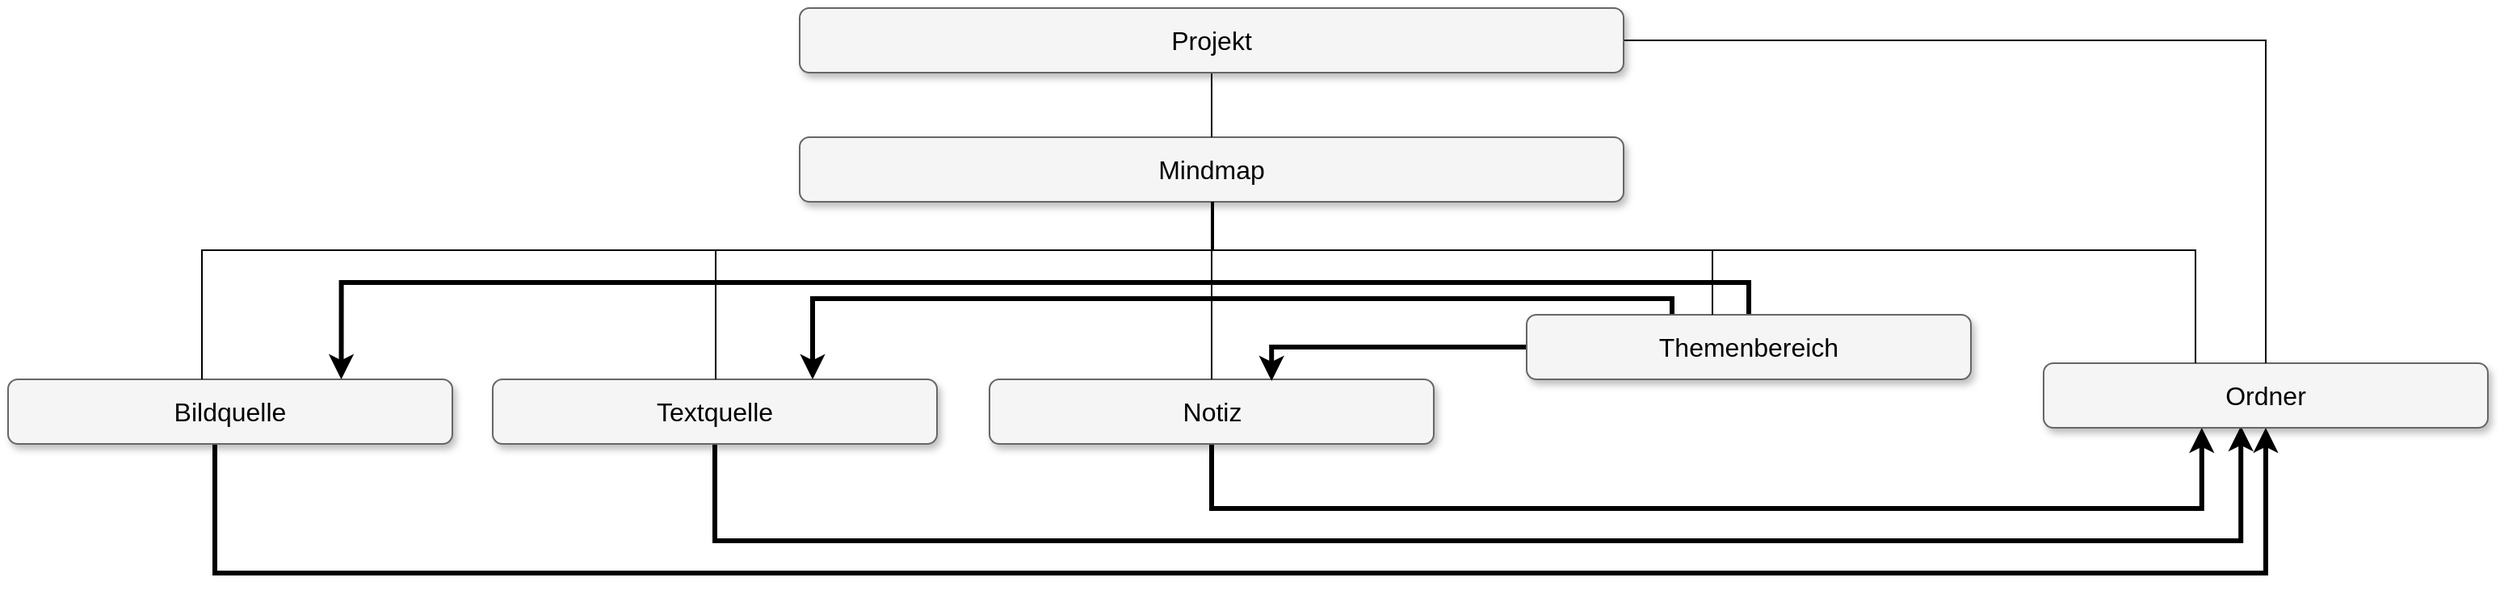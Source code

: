 <mxfile version="17.4.2" type="github">
  <diagram name="Page-1" id="b98fa263-6416-c6ec-5b7d-78bf54ef71d0">
    <mxGraphModel dx="1673" dy="918" grid="1" gridSize="10" guides="1" tooltips="1" connect="1" arrows="1" fold="1" page="1" pageScale="1.5" pageWidth="1169" pageHeight="826" background="none" math="0" shadow="0">
      <root>
        <mxCell id="0" style=";html=1;" />
        <mxCell id="1" style=";html=1;" parent="0" />
        <mxCell id="303ed1de8c2c98b4-4" value="Mindmap" style="whiteSpace=wrap;html=1;rounded=1;shadow=1;strokeWidth=1;fontSize=16;align=center;fillColor=#f5f5f5;strokeColor=#666666;" parent="1" vertex="1">
          <mxGeometry x="630" y="320" width="510" height="40" as="geometry" />
        </mxCell>
        <mxCell id="nNk0IeK4gZlXt1T17m2O-13" style="edgeStyle=orthogonalEdgeStyle;rounded=0;orthogonalLoop=1;jettySize=auto;html=1;entryX=0.444;entryY=0.975;entryDx=0;entryDy=0;entryPerimeter=0;endArrow=classic;endFill=1;strokeWidth=3;" edge="1" parent="1" source="303ed1de8c2c98b4-5" target="303ed1de8c2c98b4-9">
          <mxGeometry relative="1" as="geometry">
            <Array as="points">
              <mxPoint x="578" y="570" />
              <mxPoint x="1522" y="570" />
            </Array>
          </mxGeometry>
        </mxCell>
        <mxCell id="303ed1de8c2c98b4-5" value="Textquelle" style="whiteSpace=wrap;html=1;rounded=1;shadow=1;strokeWidth=1;fontSize=16;align=center;fillColor=#f5f5f5;strokeColor=#666666;" parent="1" vertex="1">
          <mxGeometry x="440" y="470" width="275" height="40" as="geometry" />
        </mxCell>
        <mxCell id="nNk0IeK4gZlXt1T17m2O-14" style="edgeStyle=orthogonalEdgeStyle;rounded=0;orthogonalLoop=1;jettySize=auto;html=1;entryX=0.356;entryY=1;entryDx=0;entryDy=0;entryPerimeter=0;endArrow=classic;endFill=1;strokeWidth=3;" edge="1" parent="1" source="303ed1de8c2c98b4-6" target="303ed1de8c2c98b4-9">
          <mxGeometry relative="1" as="geometry">
            <Array as="points">
              <mxPoint x="885" y="550" />
              <mxPoint x="1498" y="550" />
            </Array>
          </mxGeometry>
        </mxCell>
        <mxCell id="303ed1de8c2c98b4-6" value="Notiz" style="whiteSpace=wrap;html=1;rounded=1;shadow=1;strokeWidth=1;fontSize=16;align=center;fillColor=#f5f5f5;strokeColor=#666666;" parent="1" vertex="1">
          <mxGeometry x="747.5" y="470" width="275" height="40" as="geometry" />
        </mxCell>
        <mxCell id="nNk0IeK4gZlXt1T17m2O-12" style="edgeStyle=orthogonalEdgeStyle;rounded=0;orthogonalLoop=1;jettySize=auto;html=1;entryX=0.5;entryY=1;entryDx=0;entryDy=0;endArrow=classic;endFill=1;strokeWidth=3;" edge="1" parent="1" source="303ed1de8c2c98b4-7" target="303ed1de8c2c98b4-9">
          <mxGeometry relative="1" as="geometry">
            <Array as="points">
              <mxPoint x="268" y="590" />
              <mxPoint x="1538" y="590" />
            </Array>
          </mxGeometry>
        </mxCell>
        <mxCell id="303ed1de8c2c98b4-7" value="Bildquelle" style="whiteSpace=wrap;html=1;rounded=1;shadow=1;strokeWidth=1;fontSize=16;align=center;fillColor=#f5f5f5;strokeColor=#666666;" parent="1" vertex="1">
          <mxGeometry x="140" y="470" width="275" height="40" as="geometry" />
        </mxCell>
        <mxCell id="nNk0IeK4gZlXt1T17m2O-16" style="edgeStyle=orthogonalEdgeStyle;rounded=0;orthogonalLoop=1;jettySize=auto;html=1;entryX=0.75;entryY=0;entryDx=0;entryDy=0;endArrow=classic;endFill=1;strokeWidth=3;" edge="1" parent="1" source="303ed1de8c2c98b4-8" target="303ed1de8c2c98b4-7">
          <mxGeometry relative="1" as="geometry">
            <Array as="points">
              <mxPoint x="1218" y="410" />
              <mxPoint x="346" y="410" />
            </Array>
          </mxGeometry>
        </mxCell>
        <mxCell id="nNk0IeK4gZlXt1T17m2O-18" style="edgeStyle=orthogonalEdgeStyle;rounded=0;orthogonalLoop=1;jettySize=auto;html=1;entryX=0.72;entryY=0;entryDx=0;entryDy=0;endArrow=classic;endFill=1;strokeWidth=3;entryPerimeter=0;" edge="1" parent="1" source="303ed1de8c2c98b4-8" target="303ed1de8c2c98b4-5">
          <mxGeometry relative="1" as="geometry">
            <Array as="points">
              <mxPoint x="1170" y="420" />
              <mxPoint x="638" y="420" />
            </Array>
          </mxGeometry>
        </mxCell>
        <mxCell id="nNk0IeK4gZlXt1T17m2O-19" style="edgeStyle=orthogonalEdgeStyle;rounded=0;orthogonalLoop=1;jettySize=auto;html=1;entryX=0.635;entryY=0.025;entryDx=0;entryDy=0;endArrow=classic;endFill=1;strokeWidth=3;entryPerimeter=0;" edge="1" parent="1" source="303ed1de8c2c98b4-8" target="303ed1de8c2c98b4-6">
          <mxGeometry relative="1" as="geometry">
            <Array as="points">
              <mxPoint x="922" y="450" />
            </Array>
          </mxGeometry>
        </mxCell>
        <mxCell id="303ed1de8c2c98b4-8" value="Themenbereich" style="whiteSpace=wrap;html=1;rounded=1;shadow=1;strokeWidth=1;fontSize=16;align=center;fillColor=#f5f5f5;strokeColor=#666666;" parent="1" vertex="1">
          <mxGeometry x="1080" y="430" width="275" height="40" as="geometry" />
        </mxCell>
        <mxCell id="303ed1de8c2c98b4-9" value="Ordner" style="whiteSpace=wrap;html=1;rounded=1;shadow=1;strokeWidth=1;fontSize=16;align=center;fillColor=#f5f5f5;strokeColor=#666666;" parent="1" vertex="1">
          <mxGeometry x="1400" y="460" width="275" height="40" as="geometry" />
        </mxCell>
        <mxCell id="303ed1de8c2c98b4-80" style="edgeStyle=orthogonalEdgeStyle;html=1;startSize=6;endFill=0;endSize=6;strokeWidth=1;fontSize=16;rounded=0;endArrow=none;" parent="1" source="303ed1de8c2c98b4-4" target="303ed1de8c2c98b4-5" edge="1">
          <mxGeometry relative="1" as="geometry">
            <Array as="points">
              <mxPoint x="886" y="390" />
              <mxPoint x="578" y="390" />
            </Array>
          </mxGeometry>
        </mxCell>
        <mxCell id="303ed1de8c2c98b4-81" style="edgeStyle=elbowEdgeStyle;html=1;startSize=6;endFill=0;endSize=6;strokeWidth=1;fontSize=16;rounded=0;endArrow=none;" parent="1" source="303ed1de8c2c98b4-4" target="303ed1de8c2c98b4-6" edge="1">
          <mxGeometry relative="1" as="geometry">
            <Array as="points">
              <mxPoint x="885" y="395" />
            </Array>
          </mxGeometry>
        </mxCell>
        <mxCell id="303ed1de8c2c98b4-82" style="edgeStyle=orthogonalEdgeStyle;html=1;startSize=6;endFill=0;endSize=6;strokeWidth=1;fontSize=16;rounded=0;endArrow=none;exitX=0.5;exitY=1;" parent="1" source="303ed1de8c2c98b4-4" target="303ed1de8c2c98b4-7" edge="1">
          <mxGeometry relative="1" as="geometry">
            <Array as="points">
              <mxPoint x="885" y="390" />
              <mxPoint x="260" y="390" />
            </Array>
          </mxGeometry>
        </mxCell>
        <mxCell id="303ed1de8c2c98b4-83" style="edgeStyle=orthogonalEdgeStyle;html=1;startSize=6;endFill=0;endSize=6;strokeWidth=1;fontSize=16;rounded=0;endArrow=none;" parent="1" source="303ed1de8c2c98b4-4" target="303ed1de8c2c98b4-8" edge="1">
          <mxGeometry relative="1" as="geometry">
            <Array as="points">
              <mxPoint x="885" y="390" />
              <mxPoint x="1195" y="390" />
            </Array>
          </mxGeometry>
        </mxCell>
        <mxCell id="303ed1de8c2c98b4-84" style="edgeStyle=orthogonalEdgeStyle;html=1;startSize=6;endFill=0;endSize=6;strokeWidth=1;fontSize=16;rounded=0;endArrow=none;" parent="1" source="303ed1de8c2c98b4-4" target="303ed1de8c2c98b4-9" edge="1">
          <mxGeometry relative="1" as="geometry">
            <Array as="points">
              <mxPoint x="885" y="390" />
              <mxPoint x="1494" y="390" />
            </Array>
          </mxGeometry>
        </mxCell>
        <mxCell id="nNk0IeK4gZlXt1T17m2O-11" style="edgeStyle=orthogonalEdgeStyle;rounded=0;orthogonalLoop=1;jettySize=auto;html=1;endArrow=none;endFill=0;" edge="1" parent="1" source="nNk0IeK4gZlXt1T17m2O-10" target="303ed1de8c2c98b4-4">
          <mxGeometry relative="1" as="geometry" />
        </mxCell>
        <mxCell id="nNk0IeK4gZlXt1T17m2O-20" style="edgeStyle=orthogonalEdgeStyle;rounded=0;orthogonalLoop=1;jettySize=auto;html=1;endArrow=none;endFill=0;strokeWidth=1;" edge="1" parent="1" source="nNk0IeK4gZlXt1T17m2O-10" target="303ed1de8c2c98b4-9">
          <mxGeometry relative="1" as="geometry" />
        </mxCell>
        <mxCell id="nNk0IeK4gZlXt1T17m2O-10" value="Projekt" style="whiteSpace=wrap;html=1;rounded=1;shadow=1;strokeWidth=1;fontSize=16;align=center;fillColor=#f5f5f5;strokeColor=#666666;" vertex="1" parent="1">
          <mxGeometry x="630" y="240" width="510" height="40" as="geometry" />
        </mxCell>
      </root>
    </mxGraphModel>
  </diagram>
</mxfile>
